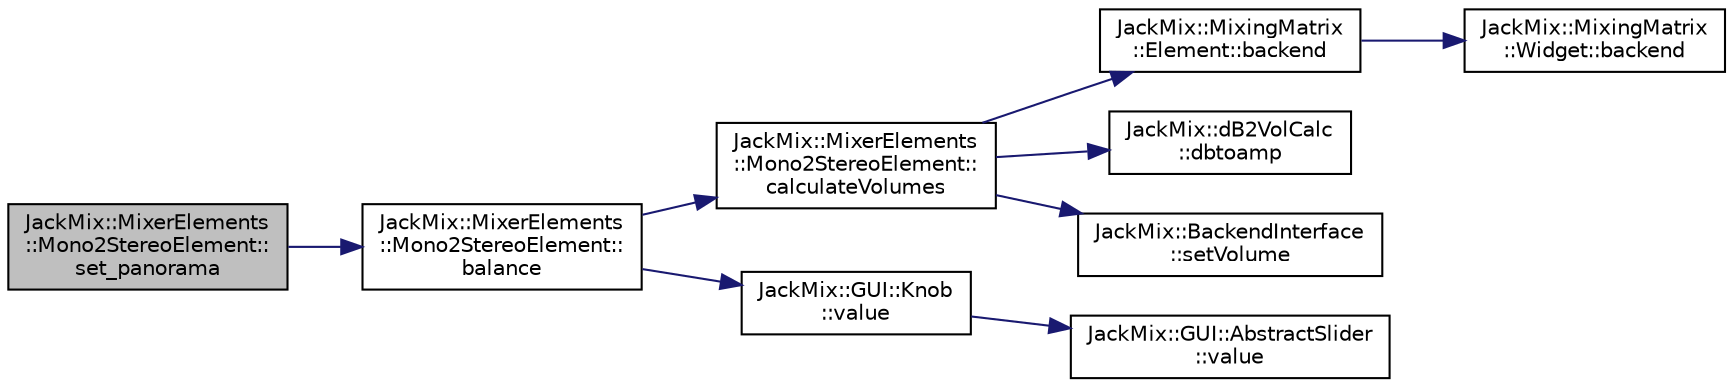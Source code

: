 digraph "JackMix::MixerElements::Mono2StereoElement::set_panorama"
{
 // LATEX_PDF_SIZE
  edge [fontname="Helvetica",fontsize="10",labelfontname="Helvetica",labelfontsize="10"];
  node [fontname="Helvetica",fontsize="10",shape=record];
  rankdir="LR";
  Node1 [label="JackMix::MixerElements\l::Mono2StereoElement::\lset_panorama",height=0.2,width=0.4,color="black", fillcolor="grey75", style="filled", fontcolor="black",tooltip=" "];
  Node1 -> Node2 [color="midnightblue",fontsize="10",style="solid",fontname="Helvetica"];
  Node2 [label="JackMix::MixerElements\l::Mono2StereoElement::\lbalance",height=0.2,width=0.4,color="black", fillcolor="white", style="filled",URL="$d8/d64/class_jack_mix_1_1_mixer_elements_1_1_mono2_stereo_element.html#a5422a9e5c870f7289e44d633956d546f",tooltip=" "];
  Node2 -> Node3 [color="midnightblue",fontsize="10",style="solid",fontname="Helvetica"];
  Node3 [label="JackMix::MixerElements\l::Mono2StereoElement::\lcalculateVolumes",height=0.2,width=0.4,color="black", fillcolor="white", style="filled",URL="$d8/d64/class_jack_mix_1_1_mixer_elements_1_1_mono2_stereo_element.html#a634d1555deeb856b6779c3c874801ad4",tooltip=" "];
  Node3 -> Node4 [color="midnightblue",fontsize="10",style="solid",fontname="Helvetica"];
  Node4 [label="JackMix::MixingMatrix\l::Element::backend",height=0.2,width=0.4,color="black", fillcolor="white", style="filled",URL="$d9/daa/class_jack_mix_1_1_mixing_matrix_1_1_element.html#aa896436131c3c0e50048f4a58e9dd1a4",tooltip=" "];
  Node4 -> Node5 [color="midnightblue",fontsize="10",style="solid",fontname="Helvetica"];
  Node5 [label="JackMix::MixingMatrix\l::Widget::backend",height=0.2,width=0.4,color="black", fillcolor="white", style="filled",URL="$d9/d0d/class_jack_mix_1_1_mixing_matrix_1_1_widget.html#a05285a3f2e3cc7a6b337a98004544f7b",tooltip=" "];
  Node3 -> Node6 [color="midnightblue",fontsize="10",style="solid",fontname="Helvetica"];
  Node6 [label="JackMix::dB2VolCalc\l::dbtoamp",height=0.2,width=0.4,color="black", fillcolor="white", style="filled",URL="$db/d0e/class_jack_mix_1_1d_b2_vol_calc.html#ab09e5523dba91f6046e43799e35067f6",tooltip=" "];
  Node3 -> Node7 [color="midnightblue",fontsize="10",style="solid",fontname="Helvetica"];
  Node7 [label="JackMix::BackendInterface\l::setVolume",height=0.2,width=0.4,color="black", fillcolor="white", style="filled",URL="$de/dc4/class_jack_mix_1_1_backend_interface.html#aaea7bf918863db16210d5ded864759f5",tooltip="Set the volume of the named node."];
  Node2 -> Node8 [color="midnightblue",fontsize="10",style="solid",fontname="Helvetica"];
  Node8 [label="JackMix::GUI::Knob\l::value",height=0.2,width=0.4,color="black", fillcolor="white", style="filled",URL="$d6/d7d/class_jack_mix_1_1_g_u_i_1_1_knob.html#a53a631299876ad218e327c0528c44403",tooltip=" "];
  Node8 -> Node9 [color="midnightblue",fontsize="10",style="solid",fontname="Helvetica"];
  Node9 [label="JackMix::GUI::AbstractSlider\l::value",height=0.2,width=0.4,color="black", fillcolor="white", style="filled",URL="$d9/dfa/class_jack_mix_1_1_g_u_i_1_1_abstract_slider.html#abc8dde461708358bc1fbc8cd2cb4ab64",tooltip=" "];
}
